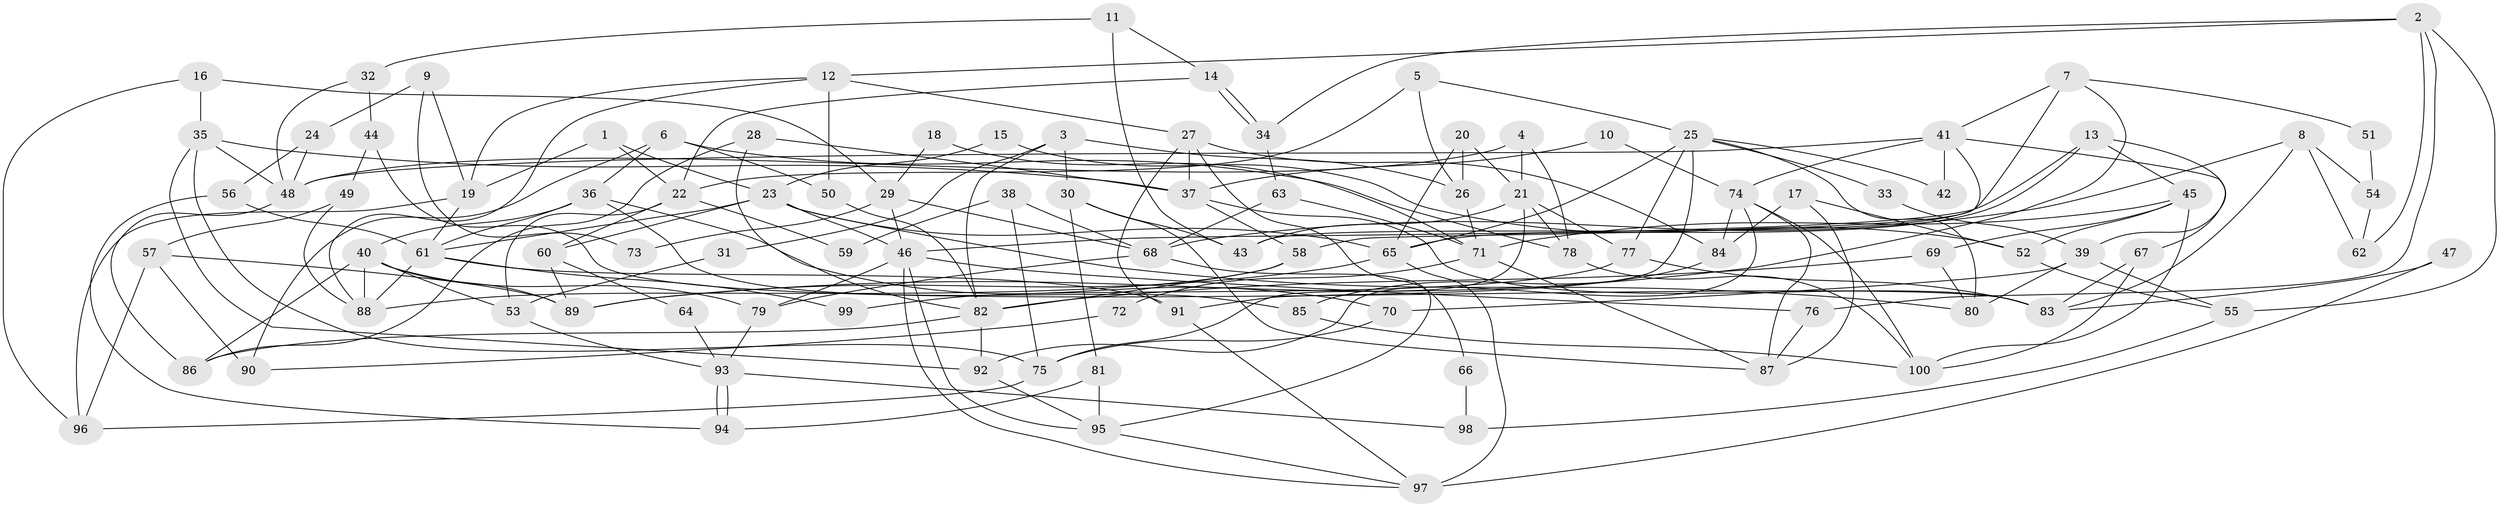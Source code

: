 // Generated by graph-tools (version 1.1) at 2025/11/02/21/25 10:11:14]
// undirected, 100 vertices, 200 edges
graph export_dot {
graph [start="1"]
  node [color=gray90,style=filled];
  1;
  2;
  3;
  4;
  5;
  6;
  7;
  8;
  9;
  10;
  11;
  12;
  13;
  14;
  15;
  16;
  17;
  18;
  19;
  20;
  21;
  22;
  23;
  24;
  25;
  26;
  27;
  28;
  29;
  30;
  31;
  32;
  33;
  34;
  35;
  36;
  37;
  38;
  39;
  40;
  41;
  42;
  43;
  44;
  45;
  46;
  47;
  48;
  49;
  50;
  51;
  52;
  53;
  54;
  55;
  56;
  57;
  58;
  59;
  60;
  61;
  62;
  63;
  64;
  65;
  66;
  67;
  68;
  69;
  70;
  71;
  72;
  73;
  74;
  75;
  76;
  77;
  78;
  79;
  80;
  81;
  82;
  83;
  84;
  85;
  86;
  87;
  88;
  89;
  90;
  91;
  92;
  93;
  94;
  95;
  96;
  97;
  98;
  99;
  100;
  1 -- 23;
  1 -- 22;
  1 -- 19;
  2 -- 34;
  2 -- 12;
  2 -- 55;
  2 -- 62;
  2 -- 76;
  3 -- 82;
  3 -- 30;
  3 -- 26;
  3 -- 31;
  4 -- 48;
  4 -- 78;
  4 -- 21;
  5 -- 26;
  5 -- 25;
  5 -- 22;
  6 -- 36;
  6 -- 78;
  6 -- 50;
  6 -- 90;
  7 -- 89;
  7 -- 43;
  7 -- 41;
  7 -- 51;
  8 -- 83;
  8 -- 68;
  8 -- 54;
  8 -- 62;
  9 -- 19;
  9 -- 24;
  9 -- 73;
  10 -- 74;
  10 -- 37;
  11 -- 14;
  11 -- 32;
  11 -- 43;
  12 -- 19;
  12 -- 50;
  12 -- 27;
  12 -- 88;
  13 -- 45;
  13 -- 46;
  13 -- 39;
  13 -- 65;
  14 -- 34;
  14 -- 34;
  14 -- 22;
  15 -- 23;
  15 -- 52;
  16 -- 35;
  16 -- 96;
  16 -- 29;
  17 -- 84;
  17 -- 87;
  17 -- 52;
  18 -- 29;
  18 -- 71;
  19 -- 61;
  19 -- 96;
  20 -- 65;
  20 -- 26;
  20 -- 21;
  21 -- 43;
  21 -- 75;
  21 -- 77;
  21 -- 78;
  22 -- 60;
  22 -- 53;
  22 -- 59;
  23 -- 65;
  23 -- 61;
  23 -- 46;
  23 -- 60;
  23 -- 80;
  24 -- 56;
  24 -- 48;
  25 -- 65;
  25 -- 80;
  25 -- 33;
  25 -- 42;
  25 -- 77;
  25 -- 91;
  26 -- 71;
  27 -- 37;
  27 -- 66;
  27 -- 84;
  27 -- 91;
  28 -- 82;
  28 -- 37;
  28 -- 86;
  29 -- 46;
  29 -- 68;
  29 -- 73;
  30 -- 87;
  30 -- 43;
  30 -- 81;
  31 -- 53;
  32 -- 44;
  32 -- 48;
  33 -- 39;
  34 -- 63;
  35 -- 92;
  35 -- 75;
  35 -- 37;
  35 -- 48;
  36 -- 85;
  36 -- 40;
  36 -- 61;
  36 -- 70;
  37 -- 58;
  37 -- 83;
  38 -- 75;
  38 -- 68;
  38 -- 59;
  39 -- 80;
  39 -- 55;
  39 -- 70;
  40 -- 88;
  40 -- 79;
  40 -- 53;
  40 -- 86;
  40 -- 89;
  41 -- 48;
  41 -- 42;
  41 -- 58;
  41 -- 67;
  41 -- 74;
  44 -- 83;
  44 -- 49;
  45 -- 100;
  45 -- 52;
  45 -- 69;
  45 -- 71;
  46 -- 79;
  46 -- 76;
  46 -- 95;
  46 -- 97;
  47 -- 97;
  47 -- 83;
  48 -- 86;
  49 -- 88;
  49 -- 57;
  50 -- 82;
  51 -- 54;
  52 -- 55;
  53 -- 93;
  54 -- 62;
  55 -- 98;
  56 -- 61;
  56 -- 94;
  57 -- 96;
  57 -- 89;
  57 -- 90;
  58 -- 88;
  58 -- 82;
  60 -- 89;
  60 -- 64;
  61 -- 91;
  61 -- 88;
  61 -- 99;
  63 -- 68;
  63 -- 71;
  64 -- 93;
  65 -- 97;
  65 -- 89;
  66 -- 98;
  67 -- 83;
  67 -- 100;
  68 -- 95;
  68 -- 79;
  69 -- 82;
  69 -- 80;
  70 -- 75;
  71 -- 87;
  71 -- 72;
  72 -- 90;
  74 -- 92;
  74 -- 84;
  74 -- 87;
  74 -- 100;
  75 -- 96;
  76 -- 87;
  77 -- 83;
  77 -- 99;
  78 -- 100;
  79 -- 93;
  81 -- 95;
  81 -- 94;
  82 -- 86;
  82 -- 92;
  84 -- 85;
  85 -- 100;
  91 -- 97;
  92 -- 95;
  93 -- 94;
  93 -- 94;
  93 -- 98;
  95 -- 97;
}
